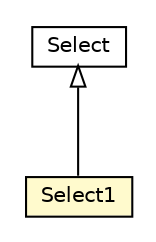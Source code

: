 #!/usr/local/bin/dot
#
# Class diagram 
# Generated by UMLGraph version R5_6-24-gf6e263 (http://www.umlgraph.org/)
#

digraph G {
	edge [fontname="Helvetica",fontsize=10,labelfontname="Helvetica",labelfontsize=10];
	node [fontname="Helvetica",fontsize=10,shape=plaintext];
	nodesep=0.25;
	ranksep=0.5;
	// org.universAAL.middleware.ui.rdf.Select1
	c314901 [label=<<table title="org.universAAL.middleware.ui.rdf.Select1" border="0" cellborder="1" cellspacing="0" cellpadding="2" port="p" bgcolor="lemonChiffon" href="./Select1.html">
		<tr><td><table border="0" cellspacing="0" cellpadding="1">
<tr><td align="center" balign="center"> Select1 </td></tr>
		</table></td></tr>
		</table>>, URL="./Select1.html", fontname="Helvetica", fontcolor="black", fontsize=10.0];
	// org.universAAL.middleware.ui.rdf.Select
	c314913 [label=<<table title="org.universAAL.middleware.ui.rdf.Select" border="0" cellborder="1" cellspacing="0" cellpadding="2" port="p" href="./Select.html">
		<tr><td><table border="0" cellspacing="0" cellpadding="1">
<tr><td align="center" balign="center"> Select </td></tr>
		</table></td></tr>
		</table>>, URL="./Select.html", fontname="Helvetica", fontcolor="black", fontsize=10.0];
	//org.universAAL.middleware.ui.rdf.Select1 extends org.universAAL.middleware.ui.rdf.Select
	c314913:p -> c314901:p [dir=back,arrowtail=empty];
}

